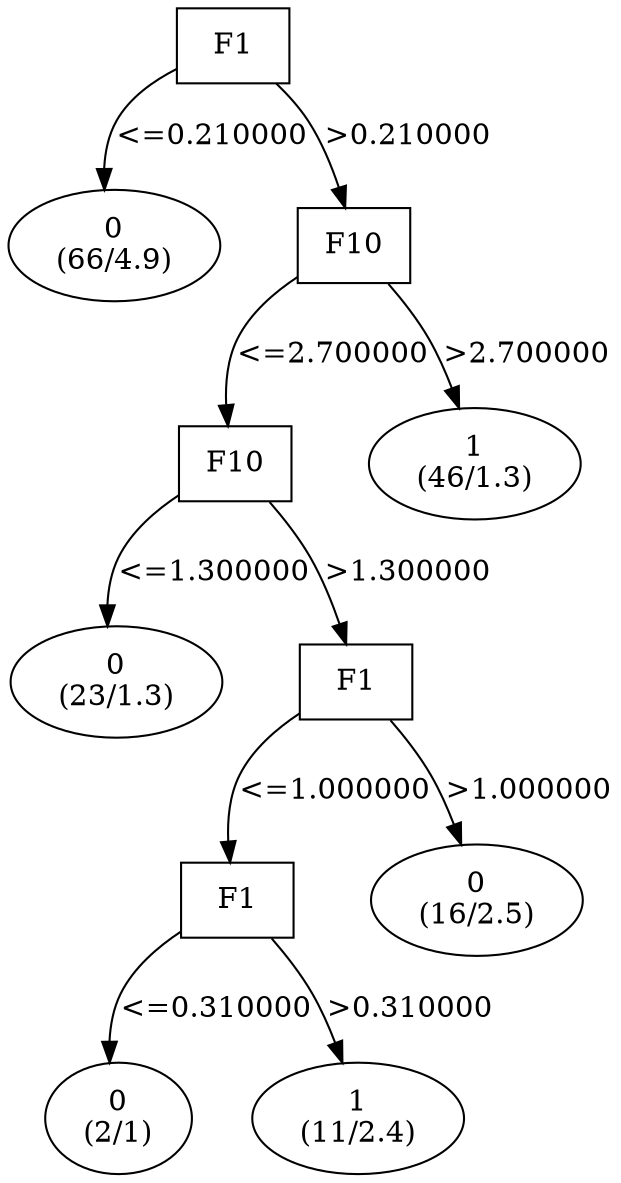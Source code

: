 digraph YaDT {
n0 [ shape=box, label="F1\n"]
n0 -> n1 [label="<=0.210000"]
n1 [ shape=ellipse, label="0\n(66/4.9)"]
n0 -> n2 [label=">0.210000"]
n2 [ shape=box, label="F10\n"]
n2 -> n3 [label="<=2.700000"]
n3 [ shape=box, label="F10\n"]
n3 -> n4 [label="<=1.300000"]
n4 [ shape=ellipse, label="0\n(23/1.3)"]
n3 -> n5 [label=">1.300000"]
n5 [ shape=box, label="F1\n"]
n5 -> n6 [label="<=1.000000"]
n6 [ shape=box, label="F1\n"]
n6 -> n7 [label="<=0.310000"]
n7 [ shape=ellipse, label="0\n(2/1)"]
n6 -> n8 [label=">0.310000"]
n8 [ shape=ellipse, label="1\n(11/2.4)"]
n5 -> n10 [label=">1.000000"]
n10 [ shape=ellipse, label="0\n(16/2.5)"]
n2 -> n13 [label=">2.700000"]
n13 [ shape=ellipse, label="1\n(46/1.3)"]
}
